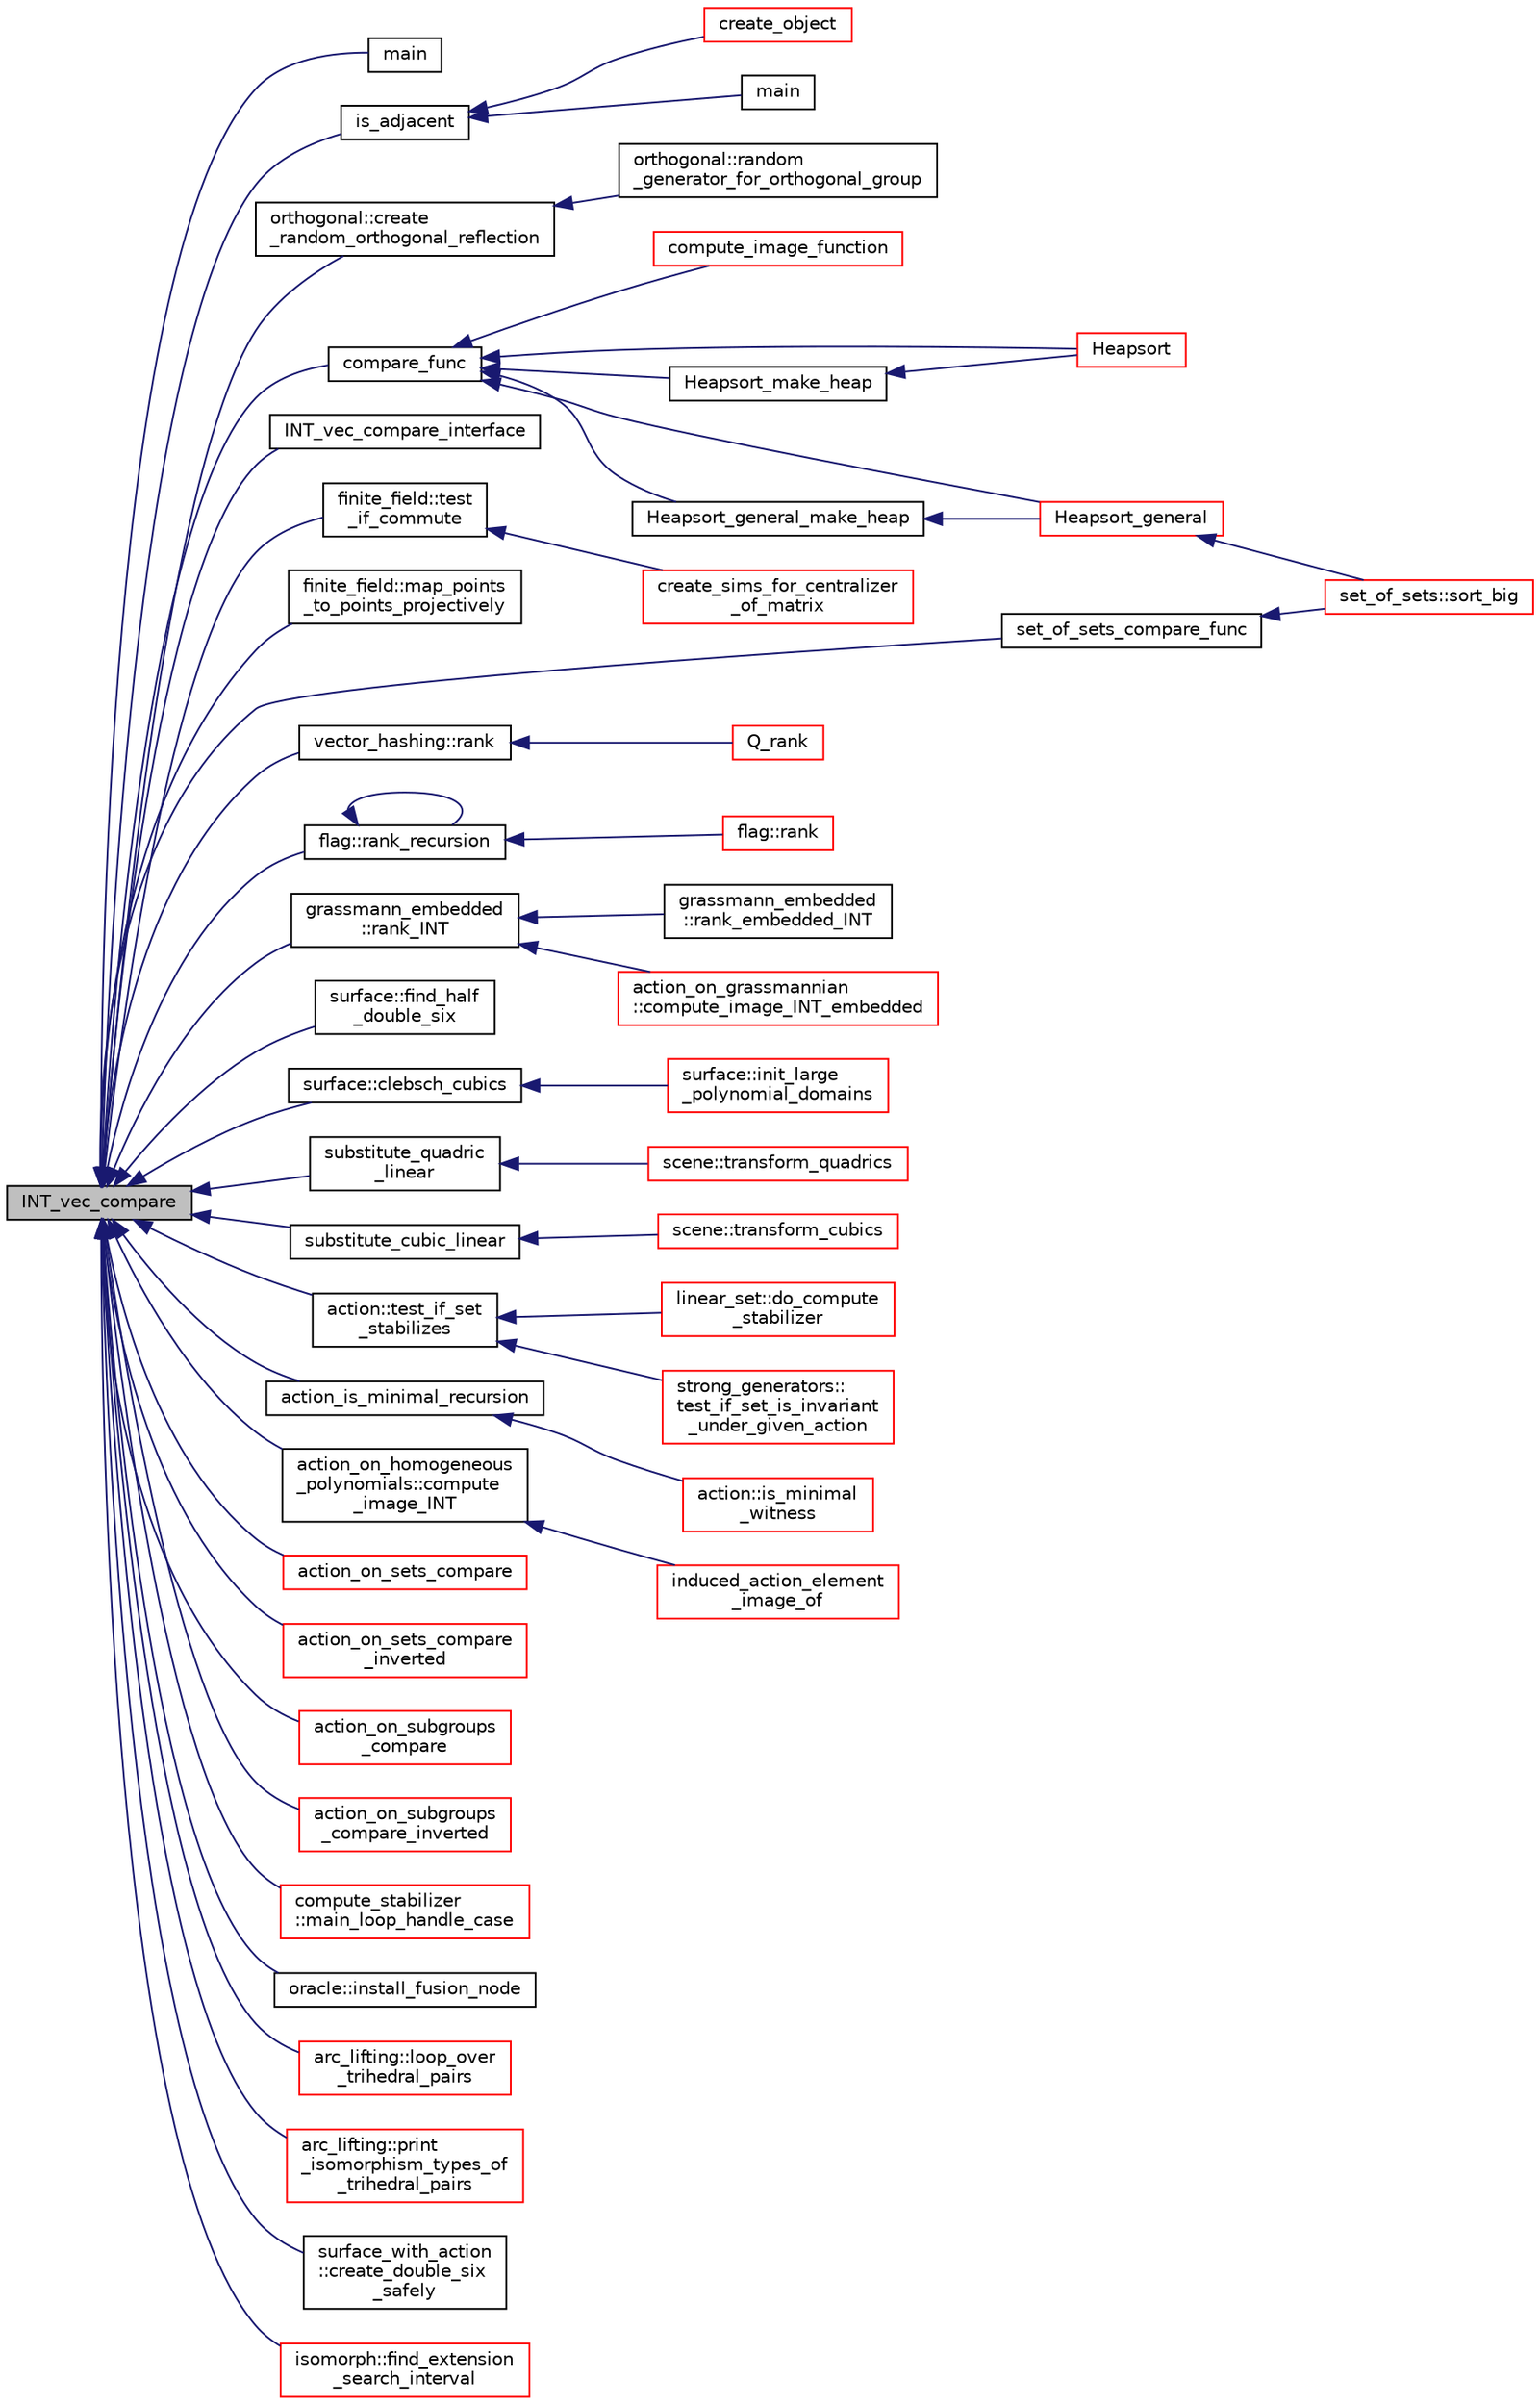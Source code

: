 digraph "INT_vec_compare"
{
  edge [fontname="Helvetica",fontsize="10",labelfontname="Helvetica",labelfontsize="10"];
  node [fontname="Helvetica",fontsize="10",shape=record];
  rankdir="LR";
  Node4304 [label="INT_vec_compare",height=0.2,width=0.4,color="black", fillcolor="grey75", style="filled", fontcolor="black"];
  Node4304 -> Node4305 [dir="back",color="midnightblue",fontsize="10",style="solid",fontname="Helvetica"];
  Node4305 [label="main",height=0.2,width=0.4,color="black", fillcolor="white", style="filled",URL="$d7/d1c/create___b_l_t__set__main_8_c.html#a217dbf8b442f20279ea00b898af96f52"];
  Node4304 -> Node4306 [dir="back",color="midnightblue",fontsize="10",style="solid",fontname="Helvetica"];
  Node4306 [label="is_adjacent",height=0.2,width=0.4,color="black", fillcolor="white", style="filled",URL="$de/d10/hamming_8_c.html#a48eceff252fd58a4a334493420b4f05f"];
  Node4306 -> Node4307 [dir="back",color="midnightblue",fontsize="10",style="solid",fontname="Helvetica"];
  Node4307 [label="create_object",height=0.2,width=0.4,color="red", fillcolor="white", style="filled",URL="$de/d10/hamming_8_c.html#a290a0a0fa4965131997904ad9fe1840b"];
  Node4306 -> Node4309 [dir="back",color="midnightblue",fontsize="10",style="solid",fontname="Helvetica"];
  Node4309 [label="main",height=0.2,width=0.4,color="black", fillcolor="white", style="filled",URL="$d2/dfa/draw__colored__graph_8_c.html#a3c04138a5bfe5d72780bb7e82a18e627"];
  Node4304 -> Node4310 [dir="back",color="midnightblue",fontsize="10",style="solid",fontname="Helvetica"];
  Node4310 [label="orthogonal::create\l_random_orthogonal_reflection",height=0.2,width=0.4,color="black", fillcolor="white", style="filled",URL="$d7/daa/classorthogonal.html#a8cf782be9d4f9ffd3dfcd485e374e879"];
  Node4310 -> Node4311 [dir="back",color="midnightblue",fontsize="10",style="solid",fontname="Helvetica"];
  Node4311 [label="orthogonal::random\l_generator_for_orthogonal_group",height=0.2,width=0.4,color="black", fillcolor="white", style="filled",URL="$d7/daa/classorthogonal.html#a380946c3af4d3d83118c409a7aecfe3d"];
  Node4304 -> Node4312 [dir="back",color="midnightblue",fontsize="10",style="solid",fontname="Helvetica"];
  Node4312 [label="compare_func",height=0.2,width=0.4,color="black", fillcolor="white", style="filled",URL="$dc/d77/pentomino__5x5_8_c.html#af532ec92afffcb63cd1f1180e96642d4"];
  Node4312 -> Node4313 [dir="back",color="midnightblue",fontsize="10",style="solid",fontname="Helvetica"];
  Node4313 [label="compute_image_function",height=0.2,width=0.4,color="red", fillcolor="white", style="filled",URL="$dc/d77/pentomino__5x5_8_c.html#aaefa22897e89567d877f6b1316586a5a"];
  Node4312 -> Node4315 [dir="back",color="midnightblue",fontsize="10",style="solid",fontname="Helvetica"];
  Node4315 [label="Heapsort",height=0.2,width=0.4,color="red", fillcolor="white", style="filled",URL="$d4/dd7/sorting_8_c.html#a2af240488f5893071c88af35d9f06b6d"];
  Node4312 -> Node4593 [dir="back",color="midnightblue",fontsize="10",style="solid",fontname="Helvetica"];
  Node4593 [label="Heapsort_general",height=0.2,width=0.4,color="red", fillcolor="white", style="filled",URL="$d4/dd7/sorting_8_c.html#a7a9b4c4e2d2a08682f8c28beecc28ad0"];
  Node4593 -> Node4594 [dir="back",color="midnightblue",fontsize="10",style="solid",fontname="Helvetica"];
  Node4594 [label="set_of_sets::sort_big",height=0.2,width=0.4,color="red", fillcolor="white", style="filled",URL="$da/dd6/classset__of__sets.html#af85e50a6cc8807b67cea6feea7e64474"];
  Node4312 -> Node4595 [dir="back",color="midnightblue",fontsize="10",style="solid",fontname="Helvetica"];
  Node4595 [label="Heapsort_make_heap",height=0.2,width=0.4,color="black", fillcolor="white", style="filled",URL="$d4/dd7/sorting_8_c.html#ae2f81d9c1e532bee5c80dfae7cc45bcc"];
  Node4595 -> Node4315 [dir="back",color="midnightblue",fontsize="10",style="solid",fontname="Helvetica"];
  Node4312 -> Node4596 [dir="back",color="midnightblue",fontsize="10",style="solid",fontname="Helvetica"];
  Node4596 [label="Heapsort_general_make_heap",height=0.2,width=0.4,color="black", fillcolor="white", style="filled",URL="$d4/dd7/sorting_8_c.html#abc00f1346fb6a53dcc572374834f74c1"];
  Node4596 -> Node4593 [dir="back",color="midnightblue",fontsize="10",style="solid",fontname="Helvetica"];
  Node4304 -> Node4597 [dir="back",color="midnightblue",fontsize="10",style="solid",fontname="Helvetica"];
  Node4597 [label="INT_vec_compare_interface",height=0.2,width=0.4,color="black", fillcolor="white", style="filled",URL="$d8/dfa/tdo__can_8_c.html#afb40e970effa2a1cb848a1531dfb03f6"];
  Node4304 -> Node4598 [dir="back",color="midnightblue",fontsize="10",style="solid",fontname="Helvetica"];
  Node4598 [label="finite_field::test\l_if_commute",height=0.2,width=0.4,color="black", fillcolor="white", style="filled",URL="$df/d5a/classfinite__field.html#a326f80dfab77a34f4843ea6a68fc36b4"];
  Node4598 -> Node4599 [dir="back",color="midnightblue",fontsize="10",style="solid",fontname="Helvetica"];
  Node4599 [label="create_sims_for_centralizer\l_of_matrix",height=0.2,width=0.4,color="red", fillcolor="white", style="filled",URL="$de/da0/sims__global_8_c.html#a006a14df436fe3af018855660134d585"];
  Node4304 -> Node4602 [dir="back",color="midnightblue",fontsize="10",style="solid",fontname="Helvetica"];
  Node4602 [label="finite_field::map_points\l_to_points_projectively",height=0.2,width=0.4,color="black", fillcolor="white", style="filled",URL="$df/d5a/classfinite__field.html#a6ebf38250033b090baa12391d9a9cd98"];
  Node4304 -> Node4603 [dir="back",color="midnightblue",fontsize="10",style="solid",fontname="Helvetica"];
  Node4603 [label="set_of_sets_compare_func",height=0.2,width=0.4,color="black", fillcolor="white", style="filled",URL="$d3/d92/set__of__sets_8_c.html#aaacdae015f9a25f07defff1ee5cee182"];
  Node4603 -> Node4594 [dir="back",color="midnightblue",fontsize="10",style="solid",fontname="Helvetica"];
  Node4304 -> Node4604 [dir="back",color="midnightblue",fontsize="10",style="solid",fontname="Helvetica"];
  Node4604 [label="vector_hashing::rank",height=0.2,width=0.4,color="black", fillcolor="white", style="filled",URL="$d8/daa/classvector__hashing.html#a4879796cc2ade5fcef891747909ec710"];
  Node4604 -> Node4605 [dir="back",color="midnightblue",fontsize="10",style="solid",fontname="Helvetica"];
  Node4605 [label="Q_rank",height=0.2,width=0.4,color="red", fillcolor="white", style="filled",URL="$db/da0/lib_2foundations_2geometry_2orthogonal__points_8_c.html#ad2671f4db3224df1e22494b9d946375e"];
  Node4304 -> Node4783 [dir="back",color="midnightblue",fontsize="10",style="solid",fontname="Helvetica"];
  Node4783 [label="flag::rank_recursion",height=0.2,width=0.4,color="black", fillcolor="white", style="filled",URL="$d8/d06/classflag.html#af799f2e8ddaaa51080651f9fc8d46fb3"];
  Node4783 -> Node4784 [dir="back",color="midnightblue",fontsize="10",style="solid",fontname="Helvetica"];
  Node4784 [label="flag::rank",height=0.2,width=0.4,color="red", fillcolor="white", style="filled",URL="$d8/d06/classflag.html#ae4c705cfd1fbab331edfad846879fdb9"];
  Node4783 -> Node4783 [dir="back",color="midnightblue",fontsize="10",style="solid",fontname="Helvetica"];
  Node4304 -> Node4786 [dir="back",color="midnightblue",fontsize="10",style="solid",fontname="Helvetica"];
  Node4786 [label="grassmann_embedded\l::rank_INT",height=0.2,width=0.4,color="black", fillcolor="white", style="filled",URL="$d4/dda/classgrassmann__embedded.html#a6f7074d4d7351b21a0142a9c5071ed5e"];
  Node4786 -> Node4787 [dir="back",color="midnightblue",fontsize="10",style="solid",fontname="Helvetica"];
  Node4787 [label="grassmann_embedded\l::rank_embedded_INT",height=0.2,width=0.4,color="black", fillcolor="white", style="filled",URL="$d4/dda/classgrassmann__embedded.html#a3fa211e920ee8b5009c0b57943742995"];
  Node4786 -> Node4788 [dir="back",color="midnightblue",fontsize="10",style="solid",fontname="Helvetica"];
  Node4788 [label="action_on_grassmannian\l::compute_image_INT_embedded",height=0.2,width=0.4,color="red", fillcolor="white", style="filled",URL="$d9/ddf/classaction__on__grassmannian.html#a908326fb7f7f50abca9d91de288af660"];
  Node4304 -> Node4790 [dir="back",color="midnightblue",fontsize="10",style="solid",fontname="Helvetica"];
  Node4790 [label="surface::find_half\l_double_six",height=0.2,width=0.4,color="black", fillcolor="white", style="filled",URL="$d5/d88/classsurface.html#a7d8a3f6d14e2cc5b5dac8cf8d14f6226"];
  Node4304 -> Node4577 [dir="back",color="midnightblue",fontsize="10",style="solid",fontname="Helvetica"];
  Node4577 [label="surface::clebsch_cubics",height=0.2,width=0.4,color="black", fillcolor="white", style="filled",URL="$d5/d88/classsurface.html#aac49a34b771fffc48f3650861c3684ab"];
  Node4577 -> Node4334 [dir="back",color="midnightblue",fontsize="10",style="solid",fontname="Helvetica"];
  Node4334 [label="surface::init_large\l_polynomial_domains",height=0.2,width=0.4,color="red", fillcolor="white", style="filled",URL="$d5/d88/classsurface.html#a4bed81f2918efe941518ab28d9a695d2"];
  Node4304 -> Node4791 [dir="back",color="midnightblue",fontsize="10",style="solid",fontname="Helvetica"];
  Node4791 [label="substitute_quadric\l_linear",height=0.2,width=0.4,color="black", fillcolor="white", style="filled",URL="$d0/d22/numerics_8_c.html#a0d2fcbb95ced6181df4e53b3694cba4c"];
  Node4791 -> Node4792 [dir="back",color="midnightblue",fontsize="10",style="solid",fontname="Helvetica"];
  Node4792 [label="scene::transform_quadrics",height=0.2,width=0.4,color="red", fillcolor="white", style="filled",URL="$df/db1/classscene.html#abe440a08a336317a36ed3249035a09f4"];
  Node4304 -> Node4794 [dir="back",color="midnightblue",fontsize="10",style="solid",fontname="Helvetica"];
  Node4794 [label="substitute_cubic_linear",height=0.2,width=0.4,color="black", fillcolor="white", style="filled",URL="$d0/d22/numerics_8_c.html#a1948b7a26ffd3a1de98c4f36bb0ddd52"];
  Node4794 -> Node4795 [dir="back",color="midnightblue",fontsize="10",style="solid",fontname="Helvetica"];
  Node4795 [label="scene::transform_cubics",height=0.2,width=0.4,color="red", fillcolor="white", style="filled",URL="$df/db1/classscene.html#a622e43f83a6f4114aa14d9eb5eafc954"];
  Node4304 -> Node4796 [dir="back",color="midnightblue",fontsize="10",style="solid",fontname="Helvetica"];
  Node4796 [label="action::test_if_set\l_stabilizes",height=0.2,width=0.4,color="black", fillcolor="white", style="filled",URL="$d2/d86/classaction.html#a5e3d067faffbeb9cc9883afed3ab7b5f"];
  Node4796 -> Node4362 [dir="back",color="midnightblue",fontsize="10",style="solid",fontname="Helvetica"];
  Node4362 [label="linear_set::do_compute\l_stabilizer",height=0.2,width=0.4,color="red", fillcolor="white", style="filled",URL="$dd/d86/classlinear__set.html#ae8f58ded28fb5370f4459cca42b7463b"];
  Node4796 -> Node4797 [dir="back",color="midnightblue",fontsize="10",style="solid",fontname="Helvetica"];
  Node4797 [label="strong_generators::\ltest_if_set_is_invariant\l_under_given_action",height=0.2,width=0.4,color="red", fillcolor="white", style="filled",URL="$dc/d09/classstrong__generators.html#ac38d27cd666ff5e47ccedd819de73209"];
  Node4304 -> Node4798 [dir="back",color="midnightblue",fontsize="10",style="solid",fontname="Helvetica"];
  Node4798 [label="action_is_minimal_recursion",height=0.2,width=0.4,color="black", fillcolor="white", style="filled",URL="$d8/d9e/backtrack_8_c.html#a424c8d4e6a3d42ba176e2deec17dda30"];
  Node4798 -> Node4799 [dir="back",color="midnightblue",fontsize="10",style="solid",fontname="Helvetica"];
  Node4799 [label="action::is_minimal\l_witness",height=0.2,width=0.4,color="red", fillcolor="white", style="filled",URL="$d2/d86/classaction.html#aabf5ea4227f124eac2badc5d5225e220"];
  Node4304 -> Node4542 [dir="back",color="midnightblue",fontsize="10",style="solid",fontname="Helvetica"];
  Node4542 [label="action_on_homogeneous\l_polynomials::compute\l_image_INT",height=0.2,width=0.4,color="black", fillcolor="white", style="filled",URL="$d5/dd4/classaction__on__homogeneous__polynomials.html#a84c216eed330590e9ede771b560869ac"];
  Node4542 -> Node4543 [dir="back",color="midnightblue",fontsize="10",style="solid",fontname="Helvetica"];
  Node4543 [label="induced_action_element\l_image_of",height=0.2,width=0.4,color="red", fillcolor="white", style="filled",URL="$d3/d27/interface_8_c.html#a821850d6c3988dd122de0489cd36f0f0"];
  Node4304 -> Node4807 [dir="back",color="midnightblue",fontsize="10",style="solid",fontname="Helvetica"];
  Node4807 [label="action_on_sets_compare",height=0.2,width=0.4,color="red", fillcolor="white", style="filled",URL="$d8/d3d/induced__actions_8h.html#a8922c03da1cf508fa89458e7a0db1274"];
  Node4304 -> Node4811 [dir="back",color="midnightblue",fontsize="10",style="solid",fontname="Helvetica"];
  Node4811 [label="action_on_sets_compare\l_inverted",height=0.2,width=0.4,color="red", fillcolor="white", style="filled",URL="$d8/d3d/induced__actions_8h.html#ae0e1638911c666f284888f2462f655eb"];
  Node4304 -> Node4812 [dir="back",color="midnightblue",fontsize="10",style="solid",fontname="Helvetica"];
  Node4812 [label="action_on_subgroups\l_compare",height=0.2,width=0.4,color="red", fillcolor="white", style="filled",URL="$d8/d3d/induced__actions_8h.html#a4edd2daedf9740528b0ec94985c5d997"];
  Node4304 -> Node4815 [dir="back",color="midnightblue",fontsize="10",style="solid",fontname="Helvetica"];
  Node4815 [label="action_on_subgroups\l_compare_inverted",height=0.2,width=0.4,color="red", fillcolor="white", style="filled",URL="$d8/d3d/induced__actions_8h.html#abfbf8b6ad3534d68687452503d460629"];
  Node4304 -> Node4459 [dir="back",color="midnightblue",fontsize="10",style="solid",fontname="Helvetica"];
  Node4459 [label="compute_stabilizer\l::main_loop_handle_case",height=0.2,width=0.4,color="red", fillcolor="white", style="filled",URL="$d8/d30/classcompute__stabilizer.html#a040fb5c6ad50133c5a16a35ed5b2ecc4"];
  Node4304 -> Node4816 [dir="back",color="midnightblue",fontsize="10",style="solid",fontname="Helvetica"];
  Node4816 [label="oracle::install_fusion_node",height=0.2,width=0.4,color="black", fillcolor="white", style="filled",URL="$d7/da7/classoracle.html#a8375f717ccaea657f03f4d03fa68a9a2"];
  Node4304 -> Node4554 [dir="back",color="midnightblue",fontsize="10",style="solid",fontname="Helvetica"];
  Node4554 [label="arc_lifting::loop_over\l_trihedral_pairs",height=0.2,width=0.4,color="red", fillcolor="white", style="filled",URL="$dc/db7/classarc__lifting.html#a30126f5ed4126d604c191aa4d1f7505a"];
  Node4304 -> Node4558 [dir="back",color="midnightblue",fontsize="10",style="solid",fontname="Helvetica"];
  Node4558 [label="arc_lifting::print\l_isomorphism_types_of\l_trihedral_pairs",height=0.2,width=0.4,color="red", fillcolor="white", style="filled",URL="$dc/db7/classarc__lifting.html#ac2ea90f2acf97c870a7f46f7b125b8b7"];
  Node4304 -> Node4638 [dir="back",color="midnightblue",fontsize="10",style="solid",fontname="Helvetica"];
  Node4638 [label="surface_with_action\l::create_double_six\l_safely",height=0.2,width=0.4,color="black", fillcolor="white", style="filled",URL="$d8/df9/classsurface__with__action.html#a5d151dc90786f5466eb08dc1e2939170"];
  Node4304 -> Node4817 [dir="back",color="midnightblue",fontsize="10",style="solid",fontname="Helvetica"];
  Node4817 [label="isomorph::find_extension\l_search_interval",height=0.2,width=0.4,color="red", fillcolor="white", style="filled",URL="$d3/d5f/classisomorph.html#af2d3de77d6df176083f2af2e1108ccb4"];
}
